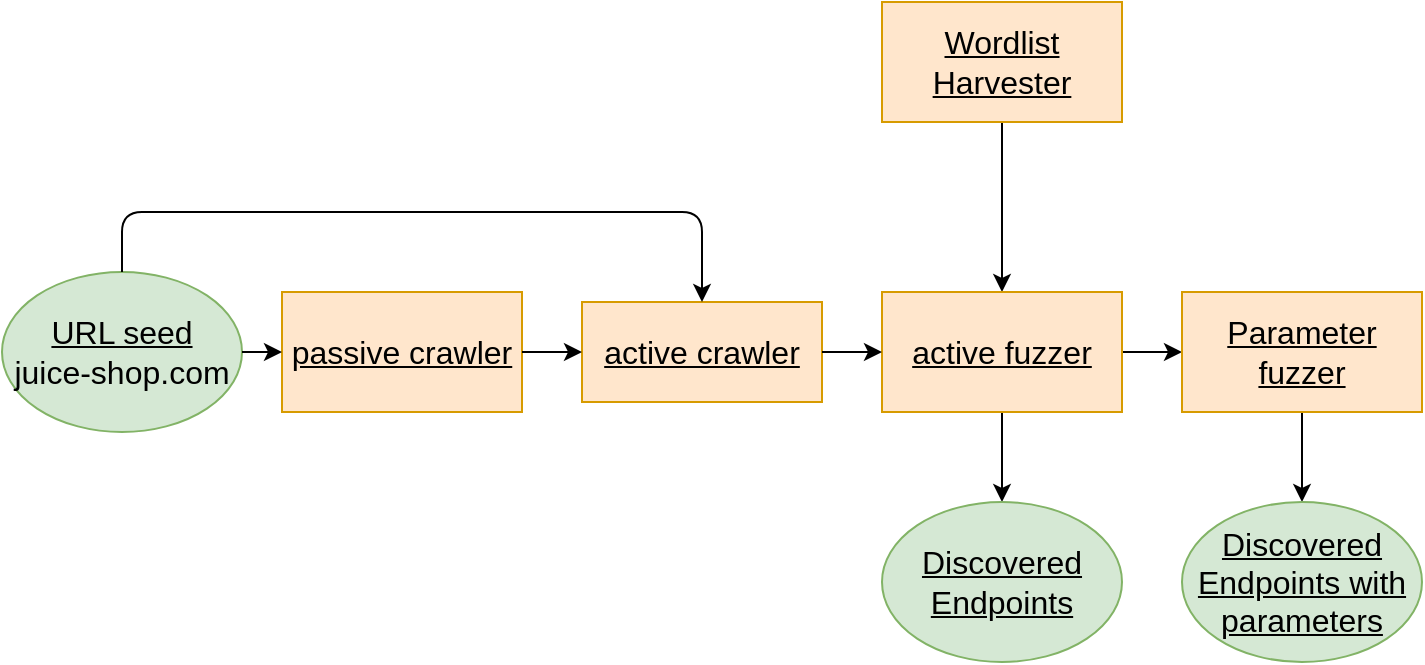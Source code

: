 <mxfile version="14.6.10" type="device"><diagram id="d2hIeS6q8MYUgmwCxXRX" name="Page-1"><mxGraphModel dx="2611" dy="906" grid="1" gridSize="10" guides="1" tooltips="1" connect="1" arrows="1" fold="1" page="1" pageScale="1" pageWidth="1654" pageHeight="2336" math="0" shadow="0"><root><mxCell id="0"/><mxCell id="1" parent="0"/><mxCell id="Ylf1lfx4znYTtncUb2-E-1" style="edgeStyle=orthogonalEdgeStyle;rounded=0;orthogonalLoop=1;jettySize=auto;html=1;exitX=0.5;exitY=1;exitDx=0;exitDy=0;entryX=0.5;entryY=0;entryDx=0;entryDy=0;fontSize=16;" parent="1" source="Xb_S8RhWuX8mUPFh0Ohl-99" target="Xb_S8RhWuX8mUPFh0Ohl-103" edge="1"><mxGeometry relative="1" as="geometry"><mxPoint x="430" y="630" as="targetPoint"/></mxGeometry></mxCell><mxCell id="Xb_S8RhWuX8mUPFh0Ohl-99" value="&lt;u style=&quot;font-size: 16px;&quot;&gt;Wordlist Harvester&lt;/u&gt;" style="rounded=0;whiteSpace=wrap;html=1;fillColor=#ffe6cc;strokeColor=#d79b00;fontSize=16;" parent="1" vertex="1"><mxGeometry x="380" y="570" width="120" height="60" as="geometry"/></mxCell><mxCell id="Xb_S8RhWuX8mUPFh0Ohl-101" value="&lt;u style=&quot;font-size: 16px;&quot;&gt;active crawler&lt;/u&gt;" style="rounded=0;whiteSpace=wrap;html=1;fillColor=#ffe6cc;strokeColor=#d79b00;fontSize=16;" parent="1" vertex="1"><mxGeometry x="230" y="720" width="120" height="50" as="geometry"/></mxCell><mxCell id="Ylf1lfx4znYTtncUb2-E-5" style="edgeStyle=orthogonalEdgeStyle;rounded=0;orthogonalLoop=1;jettySize=auto;html=1;entryX=0;entryY=0.5;entryDx=0;entryDy=0;fontSize=16;" parent="1" source="Xb_S8RhWuX8mUPFh0Ohl-103" target="Ylf1lfx4znYTtncUb2-E-4" edge="1"><mxGeometry relative="1" as="geometry"/></mxCell><mxCell id="Ylf1lfx4znYTtncUb2-E-6" style="edgeStyle=orthogonalEdgeStyle;rounded=0;orthogonalLoop=1;jettySize=auto;html=1;entryX=0.5;entryY=0;entryDx=0;entryDy=0;fontSize=16;" parent="1" source="Xb_S8RhWuX8mUPFh0Ohl-103" target="Ylf1lfx4znYTtncUb2-E-3" edge="1"><mxGeometry relative="1" as="geometry"/></mxCell><mxCell id="Xb_S8RhWuX8mUPFh0Ohl-103" value="&lt;u style=&quot;font-size: 16px;&quot;&gt;active fuzzer&lt;br style=&quot;font-size: 16px;&quot;&gt;&lt;/u&gt;" style="rounded=0;whiteSpace=wrap;html=1;fillColor=#ffe6cc;strokeColor=#d79b00;fontSize=16;" parent="1" vertex="1"><mxGeometry x="380" y="715" width="120" height="60" as="geometry"/></mxCell><mxCell id="Xb_S8RhWuX8mUPFh0Ohl-105" value="&lt;u style=&quot;font-size: 16px;&quot;&gt;passive crawler&lt;/u&gt;" style="rounded=0;whiteSpace=wrap;html=1;fillColor=#ffe6cc;strokeColor=#d79b00;fontSize=16;" parent="1" vertex="1"><mxGeometry x="80" y="715" width="120" height="60" as="geometry"/></mxCell><mxCell id="Xb_S8RhWuX8mUPFh0Ohl-114" value="&lt;u style=&quot;font-size: 16px;&quot;&gt;URL seed&lt;br style=&quot;font-size: 16px;&quot;&gt;&lt;/u&gt;juice-shop.com" style="ellipse;whiteSpace=wrap;html=1;fillColor=#d5e8d4;strokeColor=#82b366;fontSize=16;" parent="1" vertex="1"><mxGeometry x="-60" y="705" width="120" height="80" as="geometry"/></mxCell><mxCell id="Xb_S8RhWuX8mUPFh0Ohl-115" value="" style="endArrow=classic;html=1;exitX=0.5;exitY=0;exitDx=0;exitDy=0;entryX=0.5;entryY=0;entryDx=0;entryDy=0;fontSize=16;" parent="1" source="Xb_S8RhWuX8mUPFh0Ohl-114" target="Xb_S8RhWuX8mUPFh0Ohl-101" edge="1"><mxGeometry width="50" height="50" relative="1" as="geometry"><mxPoint x="10" y="615" as="sourcePoint"/><mxPoint y="635" as="targetPoint"/><Array as="points"><mxPoint y="675"/><mxPoint x="290" y="675"/></Array></mxGeometry></mxCell><mxCell id="Xb_S8RhWuX8mUPFh0Ohl-116" value="" style="endArrow=classic;html=1;exitX=1;exitY=0.5;exitDx=0;exitDy=0;entryX=0;entryY=0.5;entryDx=0;entryDy=0;fontSize=16;" parent="1" source="Xb_S8RhWuX8mUPFh0Ohl-105" target="Xb_S8RhWuX8mUPFh0Ohl-101" edge="1"><mxGeometry width="50" height="50" relative="1" as="geometry"><mxPoint x="210" y="955" as="sourcePoint"/><mxPoint x="280" y="965" as="targetPoint"/></mxGeometry></mxCell><mxCell id="Xb_S8RhWuX8mUPFh0Ohl-117" value="" style="endArrow=classic;html=1;exitX=1;exitY=0.5;exitDx=0;exitDy=0;entryX=0;entryY=0.5;entryDx=0;entryDy=0;fontSize=16;" parent="1" source="Xb_S8RhWuX8mUPFh0Ohl-114" target="Xb_S8RhWuX8mUPFh0Ohl-105" edge="1"><mxGeometry width="50" height="50" relative="1" as="geometry"><mxPoint x="260" y="865" as="sourcePoint"/><mxPoint x="310" y="865" as="targetPoint"/></mxGeometry></mxCell><mxCell id="AFNUFACwBA4ieUSnofmr-1" value="" style="endArrow=classic;html=1;exitX=1;exitY=0.5;exitDx=0;exitDy=0;entryX=0;entryY=0.5;entryDx=0;entryDy=0;fontSize=16;" parent="1" source="Xb_S8RhWuX8mUPFh0Ohl-101" target="Xb_S8RhWuX8mUPFh0Ohl-103" edge="1"><mxGeometry width="50" height="50" relative="1" as="geometry"><mxPoint x="210" y="755" as="sourcePoint"/><mxPoint x="240" y="755" as="targetPoint"/></mxGeometry></mxCell><mxCell id="Ylf1lfx4znYTtncUb2-E-3" value="&lt;u style=&quot;font-size: 16px;&quot;&gt;Discovered &lt;br style=&quot;font-size: 16px;&quot;&gt;Endpoints&lt;/u&gt;" style="ellipse;whiteSpace=wrap;html=1;fillColor=#d5e8d4;strokeColor=#82b366;fontSize=16;" parent="1" vertex="1"><mxGeometry x="380" y="820" width="120" height="80" as="geometry"/></mxCell><mxCell id="Ylf1lfx4znYTtncUb2-E-8" style="edgeStyle=orthogonalEdgeStyle;rounded=0;orthogonalLoop=1;jettySize=auto;html=1;entryX=0.5;entryY=0;entryDx=0;entryDy=0;fontSize=16;" parent="1" source="Ylf1lfx4znYTtncUb2-E-4" target="Ylf1lfx4znYTtncUb2-E-7" edge="1"><mxGeometry relative="1" as="geometry"/></mxCell><mxCell id="Ylf1lfx4znYTtncUb2-E-4" value="&lt;u style=&quot;font-size: 16px;&quot;&gt;Parameter fuzzer&lt;br style=&quot;font-size: 16px;&quot;&gt;&lt;/u&gt;" style="rounded=0;whiteSpace=wrap;html=1;fillColor=#ffe6cc;strokeColor=#d79b00;fontSize=16;" parent="1" vertex="1"><mxGeometry x="530" y="715" width="120" height="60" as="geometry"/></mxCell><mxCell id="Ylf1lfx4znYTtncUb2-E-7" value="&lt;u style=&quot;font-size: 16px;&quot;&gt;Discovered &lt;br style=&quot;font-size: 16px;&quot;&gt;Endpoints with parameters&lt;/u&gt;" style="ellipse;whiteSpace=wrap;html=1;fillColor=#d5e8d4;strokeColor=#82b366;fontSize=16;" parent="1" vertex="1"><mxGeometry x="530" y="820" width="120" height="80" as="geometry"/></mxCell></root></mxGraphModel></diagram></mxfile>